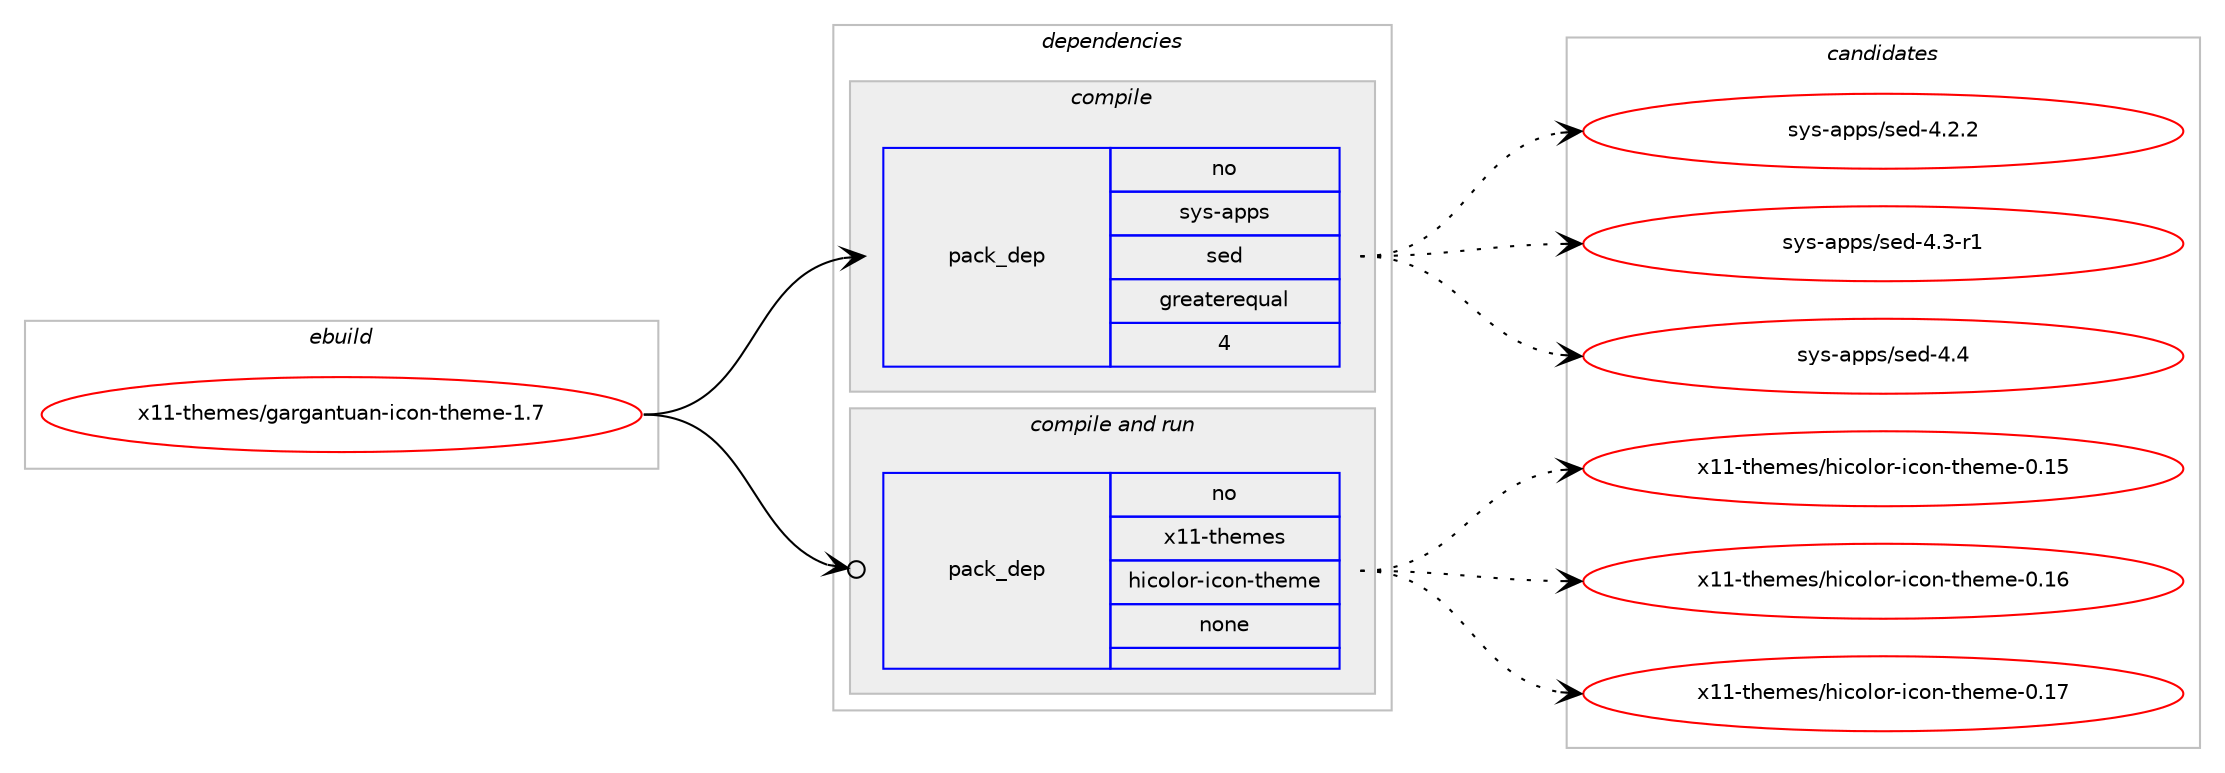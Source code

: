 digraph prolog {

# *************
# Graph options
# *************

newrank=true;
concentrate=true;
compound=true;
graph [rankdir=LR,fontname=Helvetica,fontsize=10,ranksep=1.5];#, ranksep=2.5, nodesep=0.2];
edge  [arrowhead=vee];
node  [fontname=Helvetica,fontsize=10];

# **********
# The ebuild
# **********

subgraph cluster_leftcol {
color=gray;
rank=same;
label=<<i>ebuild</i>>;
id [label="x11-themes/gargantuan-icon-theme-1.7", color=red, width=4, href="../x11-themes/gargantuan-icon-theme-1.7.svg"];
}

# ****************
# The dependencies
# ****************

subgraph cluster_midcol {
color=gray;
label=<<i>dependencies</i>>;
subgraph cluster_compile {
fillcolor="#eeeeee";
style=filled;
label=<<i>compile</i>>;
subgraph pack395965 {
dependency529878 [label=<<TABLE BORDER="0" CELLBORDER="1" CELLSPACING="0" CELLPADDING="4" WIDTH="220"><TR><TD ROWSPAN="6" CELLPADDING="30">pack_dep</TD></TR><TR><TD WIDTH="110">no</TD></TR><TR><TD>sys-apps</TD></TR><TR><TD>sed</TD></TR><TR><TD>greaterequal</TD></TR><TR><TD>4</TD></TR></TABLE>>, shape=none, color=blue];
}
id:e -> dependency529878:w [weight=20,style="solid",arrowhead="vee"];
}
subgraph cluster_compileandrun {
fillcolor="#eeeeee";
style=filled;
label=<<i>compile and run</i>>;
subgraph pack395966 {
dependency529879 [label=<<TABLE BORDER="0" CELLBORDER="1" CELLSPACING="0" CELLPADDING="4" WIDTH="220"><TR><TD ROWSPAN="6" CELLPADDING="30">pack_dep</TD></TR><TR><TD WIDTH="110">no</TD></TR><TR><TD>x11-themes</TD></TR><TR><TD>hicolor-icon-theme</TD></TR><TR><TD>none</TD></TR><TR><TD></TD></TR></TABLE>>, shape=none, color=blue];
}
id:e -> dependency529879:w [weight=20,style="solid",arrowhead="odotvee"];
}
subgraph cluster_run {
fillcolor="#eeeeee";
style=filled;
label=<<i>run</i>>;
}
}

# **************
# The candidates
# **************

subgraph cluster_choices {
rank=same;
color=gray;
label=<<i>candidates</i>>;

subgraph choice395965 {
color=black;
nodesep=1;
choice115121115459711211211547115101100455246504650 [label="sys-apps/sed-4.2.2", color=red, width=4,href="../sys-apps/sed-4.2.2.svg"];
choice115121115459711211211547115101100455246514511449 [label="sys-apps/sed-4.3-r1", color=red, width=4,href="../sys-apps/sed-4.3-r1.svg"];
choice11512111545971121121154711510110045524652 [label="sys-apps/sed-4.4", color=red, width=4,href="../sys-apps/sed-4.4.svg"];
dependency529878:e -> choice115121115459711211211547115101100455246504650:w [style=dotted,weight="100"];
dependency529878:e -> choice115121115459711211211547115101100455246514511449:w [style=dotted,weight="100"];
dependency529878:e -> choice11512111545971121121154711510110045524652:w [style=dotted,weight="100"];
}
subgraph choice395966 {
color=black;
nodesep=1;
choice12049494511610410110910111547104105991111081111144510599111110451161041011091014548464953 [label="x11-themes/hicolor-icon-theme-0.15", color=red, width=4,href="../x11-themes/hicolor-icon-theme-0.15.svg"];
choice12049494511610410110910111547104105991111081111144510599111110451161041011091014548464954 [label="x11-themes/hicolor-icon-theme-0.16", color=red, width=4,href="../x11-themes/hicolor-icon-theme-0.16.svg"];
choice12049494511610410110910111547104105991111081111144510599111110451161041011091014548464955 [label="x11-themes/hicolor-icon-theme-0.17", color=red, width=4,href="../x11-themes/hicolor-icon-theme-0.17.svg"];
dependency529879:e -> choice12049494511610410110910111547104105991111081111144510599111110451161041011091014548464953:w [style=dotted,weight="100"];
dependency529879:e -> choice12049494511610410110910111547104105991111081111144510599111110451161041011091014548464954:w [style=dotted,weight="100"];
dependency529879:e -> choice12049494511610410110910111547104105991111081111144510599111110451161041011091014548464955:w [style=dotted,weight="100"];
}
}

}
